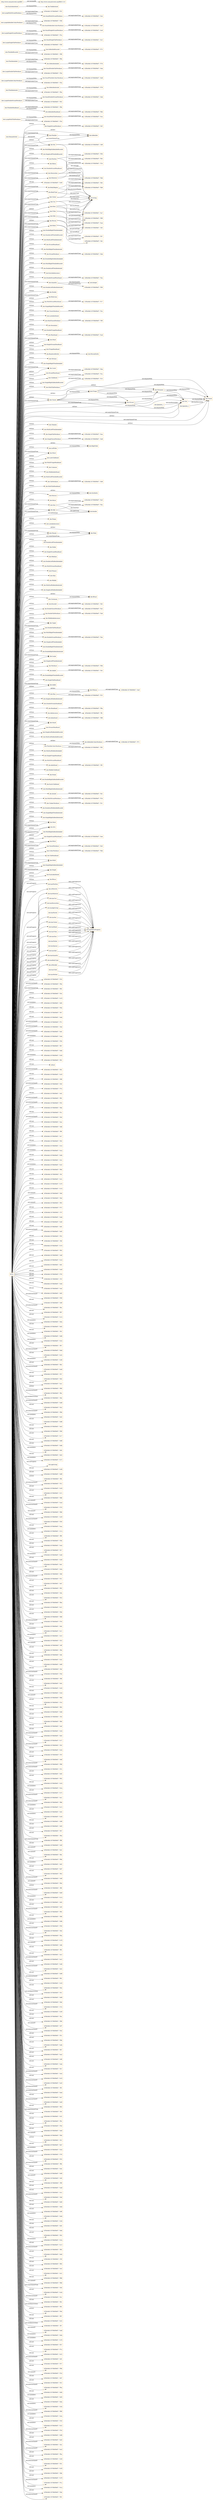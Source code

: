 digraph ar2dtool_diagram { 
rankdir=LR;
size="1501"
node [shape = rectangle, color="orange"]; "xbo:SingleStrandNecklace" "-42fbc6dd:16708409ef7:-7ff3" "xbo:Inflexible" "xbo:MultiRightInflexibleBracelet" "xbo:SingleLeftFlexibleBracelet" "xbo:SmallMultiTabNecklace" "xbo:Xhosa" "xbo:DoubleStrandHeadband" "xbo:BodyType" "-42fbc6dd:16708409ef7:-7ffc" "xbo:Position" "-42fbc6dd:16708409ef7:-7f6d" "xbo:DoubleRightFlexibleAnklet" "xbo:DoubleLeftFlexibleBracelet" "-42fbc6dd:16708409ef7:-7eee" "xbo:MultiLeftFlexibleArmlet" "xbo:StrandHeadband" "xbo:Decoration" "xbo:MultiRightFlexibleArmlet" "xbo:Sex" "-42fbc6dd:16708409ef7:-7f07" "xbo:StrandNecklace" "xbo:SmallDoubleStrandNecklace" "-42fbc6dd:16708409ef7:-7ef2" "xbo:DoubleRightInflexibleAnklet" "-42fbc6dd:16708409ef7:-7f04" "-42fbc6dd:16708409ef7:-7f92" "xbo:Material" "xbo:InflexibleArmlet" "xbo:PersonEntity" "xbo:MultiRightFlexibleBracelet" "xbo:SmallFlexibleCollarNecklace" "xbo:DoubleLeftFlexibleArmlet" "xbo:EarlyAdolescence" "-42fbc6dd:16708409ef7:-7fe1" "xbo:DoubleStrandWaistband" "-42fbc6dd:16708409ef7:-7eea" "xbo:Quantity" "-42fbc6dd:16708409ef7:-7faa" "xbo:DoubleLeftInflexibleArmlet" "xbo:SmallDoubleTabNecklace" "xbo:Double" "xbo:Bomvana" "-42fbc6dd:16708409ef7:-7f9e" "-42fbc6dd:16708409ef7:-7f9a" "xbo:MultiStrandWaistband" "xbo:SingleRightFlexibleBracelet" "xbo:InflexibleBracelet" "xbo:CharmNecklace" "-42fbc6dd:16708409ef7:-7f1e" "xbo:LateAdulthood" "-42fbc6dd:16708409ef7:-7ea4" "xbo:MultiTasselNecklace" "xbo:Secondary" "-42fbc6dd:16708409ef7:-7fd5" "xbo:DoubleFringeHeadband" "xbo:Waistband" "xbo:BodyRegion" "-42fbc6dd:16708409ef7:-7f79" "xbo:LargeDoubleStrandNecklace" "xbo:Colour" "-42fbc6dd:16708409ef7:-7f22" "xbo:Head" "-42fbc6dd:16708409ef7:-7eda" "xbo:SingleStreamHeadband" "-42fbc6dd:16708409ef7:-7fce" "xbo:FringeHeadband" "xbo:BeadworkEntity" "-42fbc6dd:16708409ef7:-7ef8" "-42fbc6dd:16708409ef7:-7f69" "-42fbc6dd:16708409ef7:-7ee2" "-42fbc6dd:16708409ef7:-7ea0" "xbo:LargeSingleTabNecklace" "xbo:Tertiary" "xbo:SingleRightFlexibleAnklet" "xbo:Lower" "xbo:StrandWaistband" "xbo:Childhood" "-42fbc6dd:16708409ef7:-7f8e" "-42fbc6dd:16708409ef7:-7f8a" "-42fbc6dd:16708409ef7:-7fca" "-42fbc6dd:16708409ef7:-7f42" "xbo:Side" "xbo:SingleRightInflexibleBracelet" "xbo:MultiTabNecklace" "xbo:Strand" "xbo:Thembu" "xbo:MultiLeftFlexibleAnklet" "-42fbc6dd:16708409ef7:-7fd2" "xbo:LargeFlexibleCollarNecklace" "xbo:SingleTabNecklace" "-42fbc6dd:16708409ef7:-7f17" "xbo:SmallSingleStrandNecklace" "xbo:Tassel" "xbo:LargeInflexibleCollarNecklace" "xbo:SingleTasselNecklace" "xbo:RightSide" "xbo:Waist" "-42fbc6dd:16708409ef7:-7f36" "xbo:LateChildhood" "xbo:MultiFringeHeadband" "-42fbc6dd:16708409ef7:-7f0f" "xbo:Tab" "xbo:Common" "xbo:MiddleAdulthood" "-42fbc6dd:16708409ef7:-7ece" "xbo:MultiLeftFlexibleBracelet" "xbo:TabNecklace" "-42fbc6dd:16708409ef7:-7f00" "xbo:MultiTabHeadband" "xbo:Natural" "xbo:Royal" "xbo:Size" "xbo:LargeMultiTabNecklace" "xbo:Fengu" "xbo:LateAdolescence" "xbo:Charm" "xbo:Male" "-42fbc6dd:16708409ef7:-7f13" "xbo:SmallSingleTabNecklace" "xbo:DoubleLeftFlexibleAnklet" "-42fbc6dd:16708409ef7:-7f71" "-42fbc6dd:16708409ef7:-7ed6" "-42fbc6dd:16708409ef7:-7eae" "xbo:Female" "xbo:Noble" "xbo:SingleStrandHeadband" "xbo:Medium" "xbo:Rank" "xbo:DoubleLeftInflexibleAnklet" "-42fbc6dd:16708409ef7:-7f32" "xbo:MultiStreamHeadband" "-42fbc6dd:16708409ef7:-7eb6" "-42fbc6dd:16708409ef7:-7efc" "xbo:LargeDoubleTabNecklace" "xbo:Primary" "xbo:Shin" "xbo:Middle" "-42fbc6dd:16708409ef7:-7fbd" "xbo:MultiLeftInflexibleArmlet" "xbo:SingleLeftInflexibleAnklet" "xbo:Ceremony" "-42fbc6dd:16708409ef7:-7fea" "-42fbc6dd:16708409ef7:-7f3e" "xbo:Use" "xbo:SmallInflexibleCollarNecklace" "xbo:Tribe" "xbo:Bracelet" "xbo:DoubleTasselNecklace" "-42fbc6dd:16708409ef7:-7f75" "xbo:DoubleTabNecklace" "xbo:MiddleAdolescence" "xbo:Item" "xbo:Upper" "-42fbc6dd:16708409ef7:-7fdd" "xbo:DoubleTabHeadband" "xbo:Person" "-42fbc6dd:16708409ef7:-7f96" "xbo:MultiRightFlexibleAnklet" "xbo:DoubleStrandNecklace" "xbo:SingleLeftFlexibleAnklet" "xbo:FlexibleAnklet" "xbo:DoubleRightFlexibleArmlet" "xbo:FlexibleBracelet" "xbo:DoubleRightInflexibleArmlet" "-42fbc6dd:16708409ef7:-7eb2" "-42fbc6dd:16708409ef7:-7ea7" "xbo:Large" "xbo:SingleLeftFlexibleArmlet" "-42fbc6dd:16708409ef7:-7fe5" "xbo:SmallMultiStrandNecklace" "xbo:Necklace" "-42fbc6dd:16708409ef7:-7f7d" "xbo:DomainEntity" "xbo:Anklet" "-42fbc6dd:16708409ef7:-7fae" "xbo:DoubleRightFlexibleBracelet" "xbo:FlexibleHeadband" "xbo:LeftSide" "xbo:SingleTabHeadband" "-42fbc6dd:16708409ef7:-7f3a" "xbo:Ankle" "xbo:Man" "-42fbc6dd:16708409ef7:-7f86" "xbo:SingleLeftInflexibleArmlet" "-42fbc6dd:16708409ef7:-7fb9" "xbo:Age" "xbo:EarlyInfanthood" "xbo:DoubleStreamHeadband" "xbo:Woman" "xbo:Headband" "xbo:Adolescence" "xbo:Toddlerhood" "-42fbc6dd:16708409ef7:-7fc1" "xbo:Infanthood" "-42fbc6dd:16708409ef7:-7ef5" "xbo:Small" "xbo:LargeSingleStrandNecklace" "xbo:StreamHeadband" "xbo:SingleLeftInflexibleBracelet" "-42fbc6dd:16708409ef7:-7ebe" "xbo:MultiLeftInflexibleBracelet" "xbo:FlexibleCollarNecklace" "xbo:InflexibleHeadband" "xbo:MultiLeftInflexibleAnklet" "xbo:SingleFringeHeadband" "-42fbc6dd:16708409ef7:-7f26" "-42fbc6dd:16708409ef7:-7f2e" "-42fbc6dd:16708409ef7:-7fa6" "xbo:Streamer" "xbo:MultiStrandHeadband" "xbo:LargeMultiStrandNecklace" "xbo:Adulthood" "xbo:MiddleChildhood" "-42fbc6dd:16708409ef7:-7ec6" "xbo:Pondo" "xbo:DoubleRightInflexibleBracelet" "-42fbc6dd:16708409ef7:-7ede" "xbo:EarlyChildhood" "xbo:MultiRightInflexibleArmlet" "-42fbc6dd:16708409ef7:-7fb5" "xbo:Armlet" "xbo:MultiStrandNecklace" "xbo:ChokerNecklace" "xbo:DoubleLeftInflexibleBracelet" "xbo:SingleRightFlexibleArmlet" "xbo:SingleRightInflexibleArmlet" "xbo:Neck" "xbo:Arm" "xbo:FlexibleArmlet" "xbo:MultiRightInflexibleAnklet" "-42fbc6dd:16708409ef7:-7ee6" "xbo:SingleStrandWaistband" "xbo:Ritual" "-42fbc6dd:16708409ef7:-7f0b" "xbo:Wrist" "xbo:TasselNecklace" "-42fbc6dd:16708409ef7:-7f1b" "-42fbc6dd:16708409ef7:-7eba" "-42fbc6dd:16708409ef7:-7eca" "xbo:CollarNecklace" "xbo:TabHeadband" "xbo:Multi" "xbo:SingleRightInflexibleAnklet" "xbo:Single" "xbo:InflexibleAnklet" "-42fbc6dd:16708409ef7:-7f2a" "-42fbc6dd:16708409ef7:-7fa2" "xbo:InflexibleCollarNecklace" "xbo:Synthetic" "xbo:Fringe" "-42fbc6dd:16708409ef7:-7ec2" "xbo:Flexible" "-42fbc6dd:16708409ef7:-7ed2" "xbo:EarlyAdulthood" "xbo:Bhaca" ; /*classes style*/
	"xbo:Natural" -> "xbo:Synthetic" [ label = "owl:disjointWith" ];
	"xbo:Flexible" -> "xbo:Inflexible" [ label = "owl:disjointWith" ];
	"xbo:DoubleTasselNecklace" -> "-42fbc6dd:16708409ef7:-7fa2" [ label = "owl:equivalentClass" ];
	"xbo:Charm" -> "xbo:Tassel" [ label = "owl:disjointWith" ];
	"xbo:Charm" -> "xbo:Tab" [ label = "owl:disjointWith" ];
	"xbo:Charm" -> "xbo:Streamer" [ label = "owl:disjointWith" ];
	"xbo:Charm" -> "xbo:Strand" [ label = "owl:disjointWith" ];
	"xbo:Charm" -> "xbo:Fringe" [ label = "owl:disjointWith" ];
	"xbo:SmallSingleStrandNecklace" -> "-42fbc6dd:16708409ef7:-7ec6" [ label = "owl:equivalentClass" ];
	"xbo:FlexibleHeadband" -> "xbo:InflexibleHeadband" [ label = "owl:disjointWith" ];
	"xbo:FlexibleHeadband" -> "-42fbc6dd:16708409ef7:-7f8e" [ label = "owl:equivalentClass" ];
	"xbo:Colour" -> "-42fbc6dd:16708409ef7:-7fb9" [ label = "owl:equivalentClass" ];
	"xbo:BodyRegion" -> "-42fbc6dd:16708409ef7:-7fdd" [ label = "owl:equivalentClass" ];
	"xbo:LargeFlexibleCollarNecklace" -> "xbo:SmallFlexibleCollarNecklace" [ label = "owl:disjointWith" ];
	"xbo:LargeFlexibleCollarNecklace" -> "-42fbc6dd:16708409ef7:-7f3a" [ label = "owl:equivalentClass" ];
	"xbo:InflexibleBracelet" -> "-42fbc6dd:16708409ef7:-7f75" [ label = "owl:equivalentClass" ];
	"xbo:SmallFlexibleCollarNecklace" -> "-42fbc6dd:16708409ef7:-7ed6" [ label = "owl:equivalentClass" ];
	"xbo:hasQuantity" -> "owl:topObjectProperty" [ label = "rdfs:subPropertyOf" ];
	"xbo:Item" -> "-42fbc6dd:16708409ef7:-7f69" [ label = "owl:equivalentClass" ];
	"xbo:Female" -> "xbo:Male" [ label = "owl:disjointWith" ];
	"xbo:Childhood" -> "-42fbc6dd:16708409ef7:-7fca" [ label = "owl:equivalentClass" ];
	"xbo:Necklace" -> "-42fbc6dd:16708409ef7:-7f0b" [ label = "owl:equivalentClass" ];
	"xbo:EarlyInfanthood" -> "xbo:Toddlerhood" [ label = "owl:disjointWith" ];
	"xbo:Tab" -> "xbo:Tassel" [ label = "owl:disjointWith" ];
	"xbo:InflexibleHeadband" -> "-42fbc6dd:16708409ef7:-7f6d" [ label = "owl:equivalentClass" ];
	"xbo:Position" -> "-42fbc6dd:16708409ef7:-7f04" [ label = "owl:equivalentClass" ];
	"xbo:FlexibleArmlet" -> "xbo:InflexibleArmlet" [ label = "owl:disjointWith" ];
	"xbo:FlexibleArmlet" -> "-42fbc6dd:16708409ef7:-7f9a" [ label = "owl:equivalentClass" ];
	"xbo:DoubleTabNecklace" -> "-42fbc6dd:16708409ef7:-7fa6" [ label = "owl:equivalentClass" ];
	"xbo:InflexibleCollarNecklace" -> "-42fbc6dd:16708409ef7:-7f71" [ label = "owl:equivalentClass" ];
	"xbo:Waistband" -> "-42fbc6dd:16708409ef7:-7ea4" [ label = "owl:equivalentClass" ];
	"xbo:LargeInflexibleCollarNecklace" -> "xbo:SmallInflexibleCollarNecklace" [ label = "owl:disjointWith" ];
	"xbo:LargeInflexibleCollarNecklace" -> "-42fbc6dd:16708409ef7:-7f36" [ label = "owl:equivalentClass" ];
	"xbo:InflexibleArmlet" -> "-42fbc6dd:16708409ef7:-7f79" [ label = "owl:equivalentClass" ];
	"xbo:Quantity" -> "-42fbc6dd:16708409ef7:-7f00" [ label = "owl:equivalentClass" ];
	"xbo:hasBodyType" -> "owl:topObjectProperty" [ label = "rdfs:subPropertyOf" ];
	"xbo:SingleTabNecklace" -> "-42fbc6dd:16708409ef7:-7eea" [ label = "owl:equivalentClass" ];
	"xbo:Decoration" -> "-42fbc6dd:16708409ef7:-7fb5" [ label = "owl:equivalentClass" ];
	"xbo:Bracelet" -> "-42fbc6dd:16708409ef7:-7fd2" [ label = "owl:equivalentClass" ];
	"xbo:isWornBy" -> "owl:topObjectProperty" [ label = "rdfs:subPropertyOf" ];
	"xbo:MultiStrandWaistband" -> "-42fbc6dd:16708409ef7:-7f17" [ label = "owl:equivalentClass" ];
	"xbo:hasPosition" -> "owl:topObjectProperty" [ label = "rdfs:subPropertyOf" ];
	"xbo:hasChild" -> "owl:topObjectProperty" [ label = "rdfs:subPropertyOf" ];
	"xbo:Man" -> "xbo:Woman" [ label = "owl:disjointWith" ];
	"xbo:Man" -> "-42fbc6dd:16708409ef7:-7f22" [ label = "owl:equivalentClass" ];
	"xbo:LargeMultiTabNecklace" -> "xbo:SmallMultiTabNecklace" [ label = "owl:disjointWith" ];
	"xbo:LargeMultiTabNecklace" -> "-42fbc6dd:16708409ef7:-7f2e" [ label = "owl:equivalentClass" ];
	"xbo:hasMother" -> "owl:topObjectProperty" [ label = "rdfs:subPropertyOf" ];
	"xbo:LargeDoubleStrandNecklace" -> "xbo:SmallDoubleStrandNecklace" [ label = "owl:disjointWith" ];
	"xbo:LargeDoubleStrandNecklace" -> "-42fbc6dd:16708409ef7:-7f42" [ label = "owl:equivalentClass" ];
	"xbo:BeadworkEntity" -> "xbo:PersonEntity" [ label = "owl:disjointWith" ];
	"xbo:isWornOn" -> "owl:topObjectProperty" [ label = "rdfs:subPropertyOf" ];
	"xbo:DoubleStrandNecklace" -> "-42fbc6dd:16708409ef7:-7fae" [ label = "owl:equivalentClass" ];
	"xbo:Rank" -> "-42fbc6dd:16708409ef7:-7efc" [ label = "owl:equivalentClass" ];
	"xbo:Tribe" -> "-42fbc6dd:16708409ef7:-7eae" [ label = "owl:equivalentClass" ];
	"xbo:Adulthood" -> "-42fbc6dd:16708409ef7:-7ff3" [ label = "owl:equivalentClass" ];
	"xbo:Streamer" -> "xbo:Tassel" [ label = "owl:disjointWith" ];
	"xbo:Streamer" -> "xbo:Tab" [ label = "owl:disjointWith" ];
	"xbo:hasMaterial" -> "owl:topObjectProperty" [ label = "rdfs:subPropertyOf" ];
	"xbo:FlexibleAnklet" -> "xbo:InflexibleAnklet" [ label = "owl:disjointWith" ];
	"xbo:FlexibleAnklet" -> "-42fbc6dd:16708409ef7:-7f9e" [ label = "owl:equivalentClass" ];
	"xbo:hasUse" -> "owl:topObjectProperty" [ label = "rdfs:subPropertyOf" ];
	"xbo:Ipenlote_2" -> "xbo:Tassel" [ label = "xbo:hasDecoration" ];
	"xbo:hasDecoration" -> "owl:topObjectProperty" [ label = "rdfs:subPropertyOf" ];
	"xbo:InflexibleAnklet" -> "-42fbc6dd:16708409ef7:-7f7d" [ label = "owl:equivalentClass" ];
	"xbo:hasAgeGroup" -> "owl:topObjectProperty" [ label = "rdfs:subPropertyOf" ];
	"xbo:Woman" -> "-42fbc6dd:16708409ef7:-7ea0" [ label = "owl:equivalentClass" ];
	"xbo:SingleTasselNecklace" -> "-42fbc6dd:16708409ef7:-7ee6" [ label = "owl:equivalentClass" ];
	"xbo:LargeDoubleTabNecklace" -> "xbo:SmallDoubleTabNecklace" [ label = "owl:disjointWith" ];
	"xbo:LargeDoubleTabNecklace" -> "-42fbc6dd:16708409ef7:-7f3e" [ label = "owl:equivalentClass" ];
	"xbo:Fringe" -> "xbo:Strand" [ label = "owl:disjointWith" ];
	"xbo:Fringe" -> "xbo:Tassel" [ label = "owl:disjointWith" ];
	"xbo:Fringe" -> "xbo:Tab" [ label = "owl:disjointWith" ];
	"xbo:Fringe" -> "xbo:Streamer" [ label = "owl:disjointWith" ];
	"xbo:ChokerNecklace" -> "-42fbc6dd:16708409ef7:-7fc1" [ label = "owl:equivalentClass" ];
	"xbo:SmallInflexibleCollarNecklace" -> "-42fbc6dd:16708409ef7:-7ed2" [ label = "owl:equivalentClass" ];
	"xbo:BodyType" -> "-42fbc6dd:16708409ef7:-7fd5" [ label = "owl:equivalentClass" ];
	"xbo:hasSex" -> "owl:topObjectProperty" [ label = "rdfs:subPropertyOf" ];
	"xbo:LargeSingleTabNecklace" -> "xbo:SmallSingleTabNecklace" [ label = "owl:disjointWith" ];
	"xbo:LargeSingleTabNecklace" -> "-42fbc6dd:16708409ef7:-7f26" [ label = "owl:equivalentClass" ];
	"xbo:Adolescence" -> "-42fbc6dd:16708409ef7:-7ffc" [ label = "owl:equivalentClass" ];
	"xbo:Use" -> "-42fbc6dd:16708409ef7:-7ea7" [ label = "owl:equivalentClass" ];
	"xbo:Ceremony" -> "xbo:Ritual" [ label = "owl:disjointWith" ];
	"xbo:FlexibleCollarNecklace" -> "xbo:InflexibleCollarNecklace" [ label = "owl:disjointWith" ];
	"xbo:FlexibleCollarNecklace" -> "-42fbc6dd:16708409ef7:-7f92" [ label = "owl:equivalentClass" ];
	"xbo:hasParent" -> "owl:topObjectProperty" [ label = "rdfs:subPropertyOf" ];
	"xbo:Infanthood" -> "-42fbc6dd:16708409ef7:-7f86" [ label = "owl:equivalentClass" ];
	"xbo:TasselNecklace" -> "-42fbc6dd:16708409ef7:-7eb2" [ label = "owl:equivalentClass" ];
	"xbo:SingleStrandWaistband" -> "-42fbc6dd:16708409ef7:-7eee" [ label = "owl:equivalentClass" ];
	"xbo:Material" -> "-42fbc6dd:16708409ef7:-7f1e" [ label = "owl:equivalentClass" ];
	"NULL" -> "xbo:StrandWaistband" [ label = "rdf:first" ];
	"NULL" -> "-42fbc6dd:16708409ef7:-7f10" [ label = "rdf:rest" ];
	"NULL" -> "-42fbc6dd:16708409ef7:-7f0e" [ label = "owl:intersectionOf" ];
	"NULL" -> "-42fbc6dd:16708409ef7:-7f82" [ label = "owl:someValuesFrom" ];
	"NULL" -> "-42fbc6dd:16708409ef7:-7fc4" [ label = "rdf:first" ];
	"NULL" -> "xbo:Female" [ label = "rdf:first" ];
	"NULL" -> "xbo:DoubleLeftInflexibleAnklet" [ label = "rdf:first" ];
	"NULL" -> "-42fbc6dd:16708409ef7:-7e19" [ label = "rdf:rest" ];
	"NULL" -> "xbo:Necklace" [ label = "rdf:first" ];
	"NULL" -> "-42fbc6dd:16708409ef7:-7e85" [ label = "owl:members" ];
	"NULL" -> "xbo:SingleLeftInflexibleAnklet" [ label = "rdf:first" ];
	"NULL" -> "-42fbc6dd:16708409ef7:-7f5b" [ label = "rdf:rest" ];
	"NULL" -> "-42fbc6dd:16708409ef7:-7fe7" [ label = "rdf:rest" ];
	"NULL" -> "-42fbc6dd:16708409ef7:-7eeb" [ label = "rdf:rest" ];
	"NULL" -> "xbo:SingleLeftFlexibleBracelet" [ label = "rdf:first" ];
	"NULL" -> "xbo:Woman" [ label = "rdf:first" ];
	"NULL" -> "-42fbc6dd:16708409ef7:-7f7c" [ label = "owl:intersectionOf" ];
	"NULL" -> "xbo:Use" [ label = "owl:someValuesFrom" ];
	"NULL" -> "-42fbc6dd:16708409ef7:-7fad" [ label = "owl:intersectionOf" ];
	"NULL" -> "-42fbc6dd:16708409ef7:-7ed1" [ label = "owl:intersectionOf" ];
	"NULL" -> "-42fbc6dd:16708409ef7:-7e4e" [ label = "owl:members" ];
	"NULL" -> "-42fbc6dd:16708409ef7:-7f2b" [ label = "rdf:rest" ];
	"NULL" -> "-42fbc6dd:16708409ef7:-7fb7" [ label = "rdf:rest" ];
	"NULL" -> "-42fbc6dd:16708409ef7:-7ebb" [ label = "rdf:rest" ];
	"NULL" -> "-42fbc6dd:16708409ef7:-7e56" [ label = "owl:members" ];
	"NULL" -> "xbo:Neck" [ label = "rdf:first" ];
	"NULL" -> "-42fbc6dd:16708409ef7:-7f01" [ label = "rdf:rest" ];
	"NULL" -> "xbo:DoubleLeftInflexibleArmlet" [ label = "rdf:first" ];
	"NULL" -> "xbo:Double" [ label = "rdf:first" ];
	"NULL" -> "rdf:nil" [ label = "rdf:rest" ];
	"NULL" -> "xbo:TabNecklace" [ label = "rdf:first" ];
	"NULL" -> "-42fbc6dd:16708409ef7:-7f41" [ label = "owl:intersectionOf" ];
	"NULL" -> "-42fbc6dd:16708409ef7:-7e20" [ label = "rdf:rest" ];
	"NULL" -> "-42fbc6dd:16708409ef7:-7fd8" [ label = "rdf:rest" ];
	"NULL" -> "xbo:Common" [ label = "rdf:first" ];
	"NULL" -> "xbo:Sex" [ label = "owl:someValuesFrom" ];
	"NULL" -> "-42fbc6dd:16708409ef7:-7fc9" [ label = "owl:intersectionOf" ];
	"NULL" -> "xbo:hasMaterial" [ label = "owl:onProperty" ];
	"NULL" -> "xbo:hasColour" [ label = "owl:onProperty" ];
	"NULL" -> "-42fbc6dd:16708409ef7:-7f7e" [ label = "rdf:first" ];
	"NULL" -> "-42fbc6dd:16708409ef7:-7e41" [ label = "rdf:rest" ];
	"NULL" -> "xbo:DoubleLeftInflexibleBracelet" [ label = "rdf:first" ];
	"NULL" -> "-42fbc6dd:16708409ef7:-7f91" [ label = "owl:intersectionOf" ];
	"NULL" -> "-42fbc6dd:16708409ef7:-7f35" [ label = "owl:intersectionOf" ];
	"NULL" -> "-42fbc6dd:16708409ef7:-7fde" [ label = "rdf:rest" ];
	"NULL" -> "-42fbc6dd:16708409ef7:-7f1c" [ label = "rdf:rest" ];
	"NULL" -> "-42fbc6dd:16708409ef7:-7fe0" [ label = "owl:intersectionOf" ];
	"NULL" -> "-42fbc6dd:16708409ef7:-7eac" [ label = "rdf:rest" ];
	"NULL" -> "xbo:Tertiary" [ label = "rdf:first" ];
	"NULL" -> "-42fbc6dd:16708409ef7:-7efd" [ label = "rdf:rest" ];
	"NULL" -> "-42fbc6dd:16708409ef7:-7ff9" [ label = "rdf:rest" ];
	"NULL" -> "xbo:StreamHeadband" [ label = "rdf:first" ];
	"NULL" -> "-42fbc6dd:16708409ef7:-7ec7" [ label = "rdf:rest" ];
	"NULL" -> "xbo:CharmNecklace" [ label = "rdf:first" ];
	"NULL" -> "-42fbc6dd:16708409ef7:-7f43" [ label = "rdf:rest" ];
	"NULL" -> "xbo:MultiLeftInflexibleArmlet" [ label = "rdf:first" ];
	"NULL" -> "xbo:Female" [ label = "owl:someValuesFrom" ];
	"NULL" -> "-42fbc6dd:16708409ef7:-7e1e" [ label = "owl:members" ];
	"NULL" -> "xbo:SingleTabHeadband" [ label = "rdf:first" ];
	"NULL" -> "xbo:LateAdolescence" [ label = "rdf:first" ];
	"NULL" -> "-42fbc6dd:16708409ef7:-7e2a" [ label = "owl:members" ];
	"NULL" -> "-42fbc6dd:16708409ef7:-7e0b" [ label = "rdf:rest" ];
	"NULL" -> "xbo:Inflexible" [ label = "owl:someValuesFrom" ];
	"NULL" -> "-42fbc6dd:16708409ef7:-7e5c" [ label = "rdf:rest" ];
	"NULL" -> "xbo:Lower" [ label = "owl:someValuesFrom" ];
	"NULL" -> "xbo:Colour" [ label = "owl:someValuesFrom" ];
	"NULL" -> "-42fbc6dd:16708409ef7:-7e32" [ label = "owl:members" ];
	"NULL" -> "-42fbc6dd:16708409ef7:-7f64" [ label = "rdf:rest" ];
	"NULL" -> "xbo:Tassel" [ label = "owl:someValuesFrom" ];
	"NULL" -> "-42fbc6dd:16708409ef7:-7fcf" [ label = "rdf:rest" ];
	"NULL" -> "xbo:hasDecoration" [ label = "owl:onProperty" ];
	"NULL" -> "xbo:Secondary" [ label = "rdf:first" ];
	"NULL" -> "-42fbc6dd:16708409ef7:-7e2c" [ label = "rdf:rest" ];
	"NULL" -> "-42fbc6dd:16708409ef7:-7e70" [ label = "rdf:rest" ];
	"NULL" -> "-42fbc6dd:16708409ef7:-7e7d" [ label = "rdf:rest" ];
	"NULL" -> "-42fbc6dd:16708409ef7:-7fe9" [ label = "owl:unionOf" ];
	"NULL" -> "-42fbc6dd:16708409ef7:-7fed" [ label = "rdf:first" ];
	"NULL" -> "-42fbc6dd:16708409ef7:-7f03" [ label = "owl:unionOf" ];
	"NULL" -> "-42fbc6dd:16708409ef7:-7f72" [ label = "rdf:rest" ];
	"NULL" -> "xbo:hasPosition" [ label = "owl:onProperty" ];
	"NULL" -> "-42fbc6dd:16708409ef7:-7f7f" [ label = "rdf:rest" ];
	"NULL" -> "-42fbc6dd:16708409ef7:-7e4d" [ label = "rdf:rest" ];
	"NULL" -> "xbo:DoubleRightFlexibleAnklet" [ label = "rdf:first" ];
	"NULL" -> "-42fbc6dd:16708409ef7:-7e40" [ label = "rdf:rest" ];
	"NULL" -> "xbo:Age" [ label = "rdf:first" ];
	"NULL" -> "-42fbc6dd:16708409ef7:-7e91" [ label = "rdf:rest" ];
	"NULL" -> "-42fbc6dd:16708409ef7:-7ed5" [ label = "owl:intersectionOf" ];
	"NULL" -> "-42fbc6dd:16708409ef7:-7f55" [ label = "rdf:rest" ];
	"NULL" -> "-42fbc6dd:16708409ef7:-7f4f" [ label = "rdf:rest" ];
	"NULL" -> "-42fbc6dd:16708409ef7:-7e74" [ label = "rdf:rest" ];
	"NULL" -> "-42fbc6dd:16708409ef7:-7f93" [ label = "rdf:rest" ];
	"NULL" -> "-42fbc6dd:16708409ef7:-7edf" [ label = "rdf:rest" ];
	"NULL" -> "-42fbc6dd:16708409ef7:-7e1d" [ label = "rdf:rest" ];
	"NULL" -> "-42fbc6dd:16708409ef7:-7e61" [ label = "rdf:rest" ];
	"NULL" -> "-42fbc6dd:16708409ef7:-7ea9" [ label = "rdf:rest" ];
	"NULL" -> "xbo:Waist" [ label = "owl:someValuesFrom" ];
	"NULL" -> "-42fbc6dd:16708409ef7:-7f76" [ label = "rdf:rest" ];
	"NULL" -> "xbo:Noble" [ label = "rdf:first" ];
	"NULL" -> "-42fbc6dd:16708409ef7:-7f1f" [ label = "rdf:rest" ];
	"NULL" -> "-42fbc6dd:16708409ef7:-7e44" [ label = "rdf:rest" ];
	"NULL" -> "xbo:MultiLeftFlexibleBracelet" [ label = "rdf:first" ];
	"NULL" -> "-42fbc6dd:16708409ef7:-7eaf" [ label = "rdf:rest" ];
	"NULL" -> "xbo:ChokerNecklace" [ label = "rdf:first" ];
	"NULL" -> "-42fbc6dd:16708409ef7:-7e82" [ label = "rdf:rest" ];
	"NULL" -> "-42fbc6dd:16708409ef7:-7f39" [ label = "owl:intersectionOf" ];
	"NULL" -> "-42fbc6dd:16708409ef7:-7e8f" [ label = "rdf:rest" ];
	"NULL" -> "-42fbc6dd:16708409ef7:-7fbc" [ label = "owl:intersectionOf" ];
	"NULL" -> "-42fbc6dd:16708409ef7:-7f97" [ label = "rdf:rest" ];
	"NULL" -> "-42fbc6dd:16708409ef7:-7e14" [ label = "rdf:rest" ];
	"NULL" -> "-42fbc6dd:16708409ef7:-7e6a" [ label = "owl:members" ];
	"NULL" -> "-42fbc6dd:16708409ef7:-7e65" [ label = "rdf:rest" ];
	"NULL" -> "xbo:Streamer" [ label = "rdf:first" ];
	"NULL" -> "-42fbc6dd:16708409ef7:-7fe2" [ label = "rdf:rest" ];
	"NULL" -> "-42fbc6dd:16708409ef7:-7e66" [ label = "owl:members" ];
	"NULL" -> "-42fbc6dd:16708409ef7:-7e2e" [ label = "owl:members" ];
	"NULL" -> "xbo:hasRank" [ label = "owl:onProperty" ];
	"NULL" -> "xbo:Arm" [ label = "rdf:first" ];
	"NULL" -> "-42fbc6dd:16708409ef7:-7f67" [ label = "rdf:rest" ];
	"NULL" -> "-42fbc6dd:16708409ef7:-7ebd" [ label = "owl:intersectionOf" ];
	"NULL" -> "xbo:DoubleRightFlexibleBracelet" [ label = "rdf:first" ];
	"NULL" -> "-42fbc6dd:16708409ef7:-7e35" [ label = "rdf:rest" ];
	"NULL" -> "-42fbc6dd:16708409ef7:-7e36" [ label = "owl:members" ];
	"NULL" -> "-42fbc6dd:16708409ef7:-7fb2" [ label = "rdf:rest" ];
	"NULL" -> "-42fbc6dd:16708409ef7:-7edd" [ label = "owl:intersectionOf" ];
	"NULL" -> "-42fbc6dd:16708409ef7:-7f37" [ label = "rdf:rest" ];
	"NULL" -> "-42fbc6dd:16708409ef7:-7fd3" [ label = "rdf:rest" ];
	"NULL" -> "-42fbc6dd:16708409ef7:-7ea1" [ label = "rdf:rest" ];
	"NULL" -> "-42fbc6dd:16708409ef7:-7f80" [ label = "rdf:first" ];
	"NULL" -> "-42fbc6dd:16708409ef7:-7f6c" [ label = "owl:intersectionOf" ];
	"NULL" -> "xbo:InflexibleCollarNecklace" [ label = "rdf:first" ];
	"NULL" -> "-42fbc6dd:16708409ef7:-7fee" [ label = "owl:withRestrictions" ];
	"NULL" -> "-42fbc6dd:16708409ef7:-7ed9" [ label = "owl:intersectionOf" ];
	"NULL" -> "xbo:EarlyAdolescence" [ label = "rdf:first" ];
	"NULL" -> "-42fbc6dd:16708409ef7:-7fa3" [ label = "rdf:rest" ];
	"NULL" -> "xbo:Pondo" [ label = "rdf:first" ];
	"NULL" -> "xbo:hasUse" [ label = "owl:onProperty" ];
	"NULL" -> "xbo:Person" [ label = "rdf:first" ];
	"NULL" -> "-42fbc6dd:16708409ef7:-7f9d" [ label = "owl:intersectionOf" ];
	"NULL" -> "xbo:MultiRightFlexibleAnklet" [ label = "rdf:first" ];
	"NULL" -> "xbo:DoubleTasselNecklace" [ label = "rdf:first" ];
	"NULL" -> "-42fbc6dd:16708409ef7:-7e42" [ label = "owl:members" ];
	"NULL" -> "xbo:Waistband" [ label = "rdf:first" ];
	"NULL" -> "-42fbc6dd:16708409ef7:-7e98" [ label = "rdf:rest" ];
	"NULL" -> "-42fbc6dd:16708409ef7:-7ee3" [ label = "rdf:rest" ];
	"NULL" -> "-42fbc6dd:16708409ef7:-7f49" [ label = "rdf:rest" ];
	"NULL" -> "xbo:Charm" [ label = "rdf:first" ];
	"NULL" -> "xbo:Charm" [ label = "owl:someValuesFrom" ];
	"NULL" -> "-42fbc6dd:16708409ef7:-7e17" [ label = "rdf:rest" ];
	"NULL" -> "xbo:MultiStreamHeadband" [ label = "rdf:first" ];
	"NULL" -> "-42fbc6dd:16708409ef7:-7e68" [ label = "rdf:rest" ];
	"NULL" -> "-42fbc6dd:16708409ef7:-7e8b" [ label = "rdf:rest" ];
	"NULL" -> "xbo:hasTribe" [ label = "owl:onProperty" ];
	"NULL" -> "-42fbc6dd:16708409ef7:-7e8c" [ label = "owl:members" ];
	"NULL" -> "xbo:Quantity" [ label = "owl:someValuesFrom" ];
	"NULL" -> "-42fbc6dd:16708409ef7:-7eb3" [ label = "rdf:rest" ];
	"NULL" -> "-42fbc6dd:16708409ef7:-7e72" [ label = "owl:members" ];
	"NULL" -> "xbo:DoubleLeftFlexibleBracelet" [ label = "rdf:first" ];
	"NULL" -> "xbo:ageGroup" [ label = "owl:onProperty" ];
	"NULL" -> "-42fbc6dd:16708409ef7:-7e38" [ label = "rdf:rest" ];
	"NULL" -> "xbo:Anklet" [ label = "rdf:first" ];
	"NULL" -> "-42fbc6dd:16708409ef7:-7e89" [ label = "rdf:rest" ];
	"NULL" -> "xbo:Material" [ label = "owl:someValuesFrom" ];
	"NULL" -> "xbo:Wrist" [ label = "rdf:first" ];
	"NULL" -> "xbo:hasSize" [ label = "owl:onProperty" ];
	"NULL" -> "xbo:Childhood" [ label = "rdf:first" ];
	"NULL" -> "-42fbc6dd:16708409ef7:-7ff4" [ label = "rdf:first" ];
	"NULL" -> "-42fbc6dd:16708409ef7:-7f12" [ label = "owl:intersectionOf" ];
	"NULL" -> "-42fbc6dd:16708409ef7:-7e59" [ label = "rdf:rest" ];
	"NULL" -> "-42fbc6dd:16708409ef7:-7e7c" [ label = "rdf:rest" ];
	"NULL" -> "xbo:LateAdulthood" [ label = "rdf:first" ];
	"NULL" -> "-42fbc6dd:16708409ef7:-7fd6" [ label = "rdf:rest" ];
	"NULL" -> "xbo:Large" [ label = "owl:someValuesFrom" ];
	"NULL" -> "-42fbc6dd:16708409ef7:-7ead" [ label = "owl:unionOf" ];
	"NULL" -> "xbo:DoubleStrandWaistband" [ label = "rdf:first" ];
	"NULL" -> "-42fbc6dd:16708409ef7:-7f70" [ label = "owl:intersectionOf" ];
	"NULL" -> "-42fbc6dd:16708409ef7:-7f68" [ label = "owl:unionOf" ];
	"NULL" -> "-42fbc6dd:16708409ef7:-7e29" [ label = "rdf:rest" ];
	"NULL" -> "-42fbc6dd:16708409ef7:-7f29" [ label = "owl:intersectionOf" ];
	"NULL" -> "xbo:SingleTasselNecklace" [ label = "rdf:first" ];
	"NULL" -> "-42fbc6dd:16708409ef7:-7eaa" [ label = "rdf:rest" ];
	"NULL" -> "xbo:SingleRightInflexibleBracelet" [ label = "rdf:first" ];
	"NULL" -> "-42fbc6dd:16708409ef7:-7e7a" [ label = "owl:members" ];
	"NULL" -> "xbo:MultiLeftInflexibleBracelet" [ label = "rdf:first" ];
	"NULL" -> "xbo:MultiRightInflexibleBracelet" [ label = "rdf:first" ];
	"NULL" -> "xbo:Tab" [ label = "rdf:first" ];
	"NULL" -> "xbo:Adolescence" [ label = "rdf:first" ];
	"NULL" -> "-42fbc6dd:16708409ef7:-7ff0" [ label = "rdf:rest" ];
	"NULL" -> "-42fbc6dd:16708409ef7:-7f3b" [ label = "rdf:rest" ];
	"NULL" -> "-42fbc6dd:16708409ef7:-7ecb" [ label = "rdf:rest" ];
	"NULL" -> "xbo:Ankle" [ label = "owl:someValuesFrom" ];
	"NULL" -> "-42fbc6dd:16708409ef7:-7fc7" [ label = "rdf:rest" ];
	"NULL" -> "xbo:FringeHeadband" [ label = "rdf:first" ];
	"NULL" -> "-42fbc6dd:16708409ef7:-7e46" [ label = "owl:members" ];
	"NULL" -> "-42fbc6dd:16708409ef7:-7e30" [ label = "rdf:rest" ];
	"NULL" -> "-42fbc6dd:16708409ef7:-7eb1" [ label = "owl:intersectionOf" ];
	"NULL" -> "-42fbc6dd:16708409ef7:-7e9a" [ label = "rdf:rest" ];
	"NULL" -> "-42fbc6dd:16708409ef7:-7fe8" [ label = "rdf:rest" ];
	"NULL" -> "xbo:DoubleTabNecklace" [ label = "rdf:first" ];
	"NULL" -> "xbo:hasQuantity" [ label = "owl:onProperty" ];
	"NULL" -> "xbo:Rank" [ label = "owl:someValuesFrom" ];
	"NULL" -> "xbo:SingleRightInflexibleArmlet" [ label = "rdf:first" ];
	"NULL" -> "-42fbc6dd:16708409ef7:-7f21" [ label = "owl:intersectionOf" ];
	"NULL" -> "xbo:Man" [ label = "rdf:first" ];
	"NULL" -> "xbo:DoubleFringeHeadband" [ label = "rdf:first" ];
	"NULL" -> "xbo:Head" [ label = "owl:someValuesFrom" ];
	"NULL" -> "-42fbc6dd:16708409ef7:-7ed7" [ label = "rdf:rest" ];
	"NULL" -> "-42fbc6dd:16708409ef7:-7f02" [ label = "rdf:rest" ];
	"NULL" -> "-42fbc6dd:16708409ef7:-7efa" [ label = "rdf:rest" ];
	"NULL" -> "-42fbc6dd:16708409ef7:-7f53" [ label = "rdf:rest" ];
	"NULL" -> "xbo:Wrist" [ label = "owl:someValuesFrom" ];
	"NULL" -> "-42fbc6dd:16708409ef7:-7fbe" [ label = "rdf:rest" ];
	"NULL" -> "-42fbc6dd:16708409ef7:-7e21" [ label = "rdf:rest" ];
	"NULL" -> "-42fbc6dd:16708409ef7:-7f4d" [ label = "rdf:rest" ];
	"NULL" -> "xbo:Single" [ label = "owl:someValuesFrom" ];
	"NULL" -> "-42fbc6dd:16708409ef7:-7fd9" [ label = "rdf:rest" ];
	"NULL" -> "xbo:EarlyAdulthood" [ label = "rdf:first" ];
	"NULL" -> "-42fbc6dd:16708409ef7:-7f16" [ label = "owl:intersectionOf" ];
	"NULL" -> "-42fbc6dd:16708409ef7:-7e6c" [ label = "rdf:rest" ];
	"NULL" -> "-42fbc6dd:16708409ef7:-7e11" [ label = "owl:members" ];
	"NULL" -> "-42fbc6dd:16708409ef7:-7e22" [ label = "owl:members" ];
	"NULL" -> "xbo:MultiStrandNecklace" [ label = "rdf:first" ];
	"NULL" -> "-42fbc6dd:16708409ef7:-7f23" [ label = "rdf:rest" ];
	"NULL" -> "xbo:MultiTasselNecklace" [ label = "rdf:first" ];
	"NULL" -> "xbo:Neck" [ label = "owl:someValuesFrom" ];
	"NULL" -> "xbo:LateChildhood" [ label = "rdf:first" ];
	"NULL" -> "-42fbc6dd:16708409ef7:-7eff" [ label = "owl:unionOf" ];
	"NULL" -> "xbo:Head" [ label = "rdf:first" ];
	"NULL" -> "xbo:MultiStrandHeadband" [ label = "rdf:first" ];
	"NULL" -> "-42fbc6dd:16708409ef7:-7f6e" [ label = "rdf:rest" ];
	"NULL" -> "-42fbc6dd:16708409ef7:-7efe" [ label = "rdf:rest" ];
	"NULL" -> "-42fbc6dd:16708409ef7:-7e3c" [ label = "rdf:rest" ];
	"NULL" -> "xbo:Bomvana" [ label = "rdf:first" ];
	"NULL" -> "-42fbc6dd:16708409ef7:-7e80" [ label = "rdf:rest" ];
	"NULL" -> "xbo:Small" [ label = "owl:someValuesFrom" ];
	"NULL" -> "-42fbc6dd:16708409ef7:-7faf" [ label = "rdf:rest" ];
	"NULL" -> "-42fbc6dd:16708409ef7:-7f3d" [ label = "owl:intersectionOf" ];
	"NULL" -> "-42fbc6dd:16708409ef7:-7f8f" [ label = "rdf:rest" ];
	"NULL" -> "-42fbc6dd:16708409ef7:-7e0c" [ label = "rdf:rest" ];
	"NULL" -> "-42fbc6dd:16708409ef7:-7e50" [ label = "rdf:rest" ];
	"NULL" -> "-42fbc6dd:16708409ef7:-7e5d" [ label = "rdf:rest" ];
	"NULL" -> "-42fbc6dd:16708409ef7:-7f06" [ label = "owl:unionOf" ];
	"NULL" -> "-42fbc6dd:16708409ef7:-7f14" [ label = "rdf:rest" ];
	"NULL" -> "xbo:DoubleStrandHeadband" [ label = "rdf:first" ];
	"NULL" -> "xbo:Bracelet" [ label = "rdf:first" ];
	"NULL" -> "xbo:Item" [ label = "rdf:first" ];
	"NULL" -> "-42fbc6dd:16708409ef7:-7f65" [ label = "rdf:rest" ];
	"NULL" -> "xbo:Infanthood" [ label = "rdf:first" ];
	"NULL" -> "xbo:BeadworkEntity" [ label = "rdf:first" ];
	"NULL" -> "xbo:Arm" [ label = "owl:someValuesFrom" ];
	"NULL" -> "-42fbc6dd:16708409ef7:-7e9d" [ label = "rdf:rest" ];
	"NULL" -> "-42fbc6dd:16708409ef7:-7f5f" [ label = "rdf:rest" ];
	"NULL" -> "-42fbc6dd:16708409ef7:-7fb0" [ label = "rdf:rest" ];
	"NULL" -> "-42fbc6dd:16708409ef7:-7eef" [ label = "rdf:rest" ];
	"NULL" -> "xbo:Fengu" [ label = "rdf:first" ];
	"NULL" -> "-42fbc6dd:16708409ef7:-7e2d" [ label = "rdf:rest" ];
	"NULL" -> "-42fbc6dd:16708409ef7:-7eb5" [ label = "owl:intersectionOf" ];
	"NULL" -> "-42fbc6dd:16708409ef7:-7e71" [ label = "rdf:rest" ];
	"NULL" -> "xbo:Strand" [ label = "rdf:first" ];
	"NULL" -> "-42fbc6dd:16708409ef7:-7fc0" [ label = "owl:intersectionOf" ];
	"NULL" -> "-42fbc6dd:16708409ef7:-7e54" [ label = "rdf:rest" ];
	"NULL" -> "-42fbc6dd:16708409ef7:-7f2f" [ label = "rdf:rest" ];
	"NULL" -> "-42fbc6dd:16708409ef7:-7ebf" [ label = "rdf:rest" ];
	"NULL" -> "-42fbc6dd:16708409ef7:-7f99" [ label = "owl:intersectionOf" ];
	"NULL" -> "-42fbc6dd:16708409ef7:-7f25" [ label = "owl:intersectionOf" ];
	"NULL" -> "-42fbc6dd:16708409ef7:-7e92" [ label = "rdf:rest" ];
	"NULL" -> "xbo:Tribe" [ label = "owl:someValuesFrom" ];
	"NULL" -> "-42fbc6dd:16708409ef7:-7f05" [ label = "rdf:rest" ];
	"NULL" -> "xbo:MultiRightFlexibleArmlet" [ label = "rdf:first" ];
	"NULL" -> "xbo:Flexible" [ label = "rdf:first" ];
	"NULL" -> "-42fbc6dd:16708409ef7:-7e24" [ label = "rdf:rest" ];
	"NULL" -> "-42fbc6dd:16708409ef7:-7e5a" [ label = "owl:members" ];
	"NULL" -> "-42fbc6dd:16708409ef7:-7e75" [ label = "rdf:rest" ];
	"NULL" -> "-42fbc6dd:16708409ef7:-7ec1" [ label = "owl:intersectionOf" ];
	"NULL" -> "xbo:Multi" [ label = "rdf:first" ];
	"NULL" -> "xbo:Bhaca" [ label = "rdf:first" ];
	"NULL" -> "-42fbc6dd:16708409ef7:-7f8d" [ label = "owl:intersectionOf" ];
	"NULL" -> "xbo:SingleStreamHeadband" [ label = "rdf:first" ];
	"NULL" -> "xbo:TasselNecklace" [ label = "rdf:first" ];
	"NULL" -> "xbo:Natural" [ label = "rdf:first" ];
	"NULL" -> "-42fbc6dd:16708409ef7:-7e15" [ label = "owl:members" ];
	"NULL" -> "-42fbc6dd:16708409ef7:-7e45" [ label = "rdf:rest" ];
	"NULL" -> "-42fbc6dd:16708409ef7:-7e26" [ label = "owl:members" ];
	"NULL" -> "-42fbc6dd:16708409ef7:-7e96" [ label = "rdf:rest" ];
	"NULL" -> "xbo:MultiTabHeadband" [ label = "rdf:first" ];
	"NULL" -> "xbo:Tassel" [ label = "rdf:first" ];
	"NULL" -> "xbo:Ceremony" [ label = "rdf:first" ];
	"NULL" -> "-42fbc6dd:16708409ef7:-7e83" [ label = "rdf:rest" ];
	"NULL" -> "-42fbc6dd:16708409ef7:-7f47" [ label = "rdf:rest" ];
	"NULL" -> "-42fbc6dd:16708409ef7:-7f6a" [ label = "rdf:rest" ];
	"NULL" -> "-42fbc6dd:16708409ef7:-7ff8" [ label = "owl:someValuesFrom" ];
	"NULL" -> "xbo:DoubleTabHeadband" [ label = "rdf:first" ];
	"NULL" -> "xbo:Adulthood" [ label = "rdf:first" ];
	"NULL" -> "-42fbc6dd:16708409ef7:-7e0f" [ label = "rdf:rest" ];
	"NULL" -> "xbo:hasSex" [ label = "owl:onProperty" ];
	"NULL" -> "xbo:SingleStrandWaistband" [ label = "rdf:first" ];
	"NULL" -> "-42fbc6dd:16708409ef7:-7ee1" [ label = "owl:unionOf" ];
	"NULL" -> "-42fbc6dd:16708409ef7:-7fdc" [ label = "owl:unionOf" ];
	"NULL" -> "-42fbc6dd:16708409ef7:-7f8b" [ label = "rdf:rest" ];
	"NULL" -> "-42fbc6dd:16708409ef7:-7e62" [ label = "owl:members" ];
	"NULL" -> "xbo:Shin" [ label = "rdf:first" ];
	"NULL" -> "-42fbc6dd:16708409ef7:-7e87" [ label = "rdf:rest" ];
	"NULL" -> "-42fbc6dd:16708409ef7:-7fb3" [ label = "rdf:rest" ];
	"NULL" -> "-42fbc6dd:16708409ef7:-7e9f" [ label = "owl:intersectionOf" ];
	"NULL" -> "-42fbc6dd:16708409ef7:-7fb4" [ label = "owl:unionOf" ];
	"NULL" -> "-42fbc6dd:16708409ef7:-7ff6" [ label = "rdf:first" ];
	"NULL" -> "-42fbc6dd:16708409ef7:-7eb9" [ label = "owl:intersectionOf" ];
	"NULL" -> "xbo:Thembu" [ label = "rdf:first" ];
	"NULL" -> "xbo:DoubleStreamHeadband" [ label = "rdf:first" ];
	"NULL" -> "-42fbc6dd:16708409ef7:-7e7e" [ label = "owl:members" ];
	"NULL" -> "xbo:CollarNecklace" [ label = "rdf:first" ];
	"NULL" -> "xbo:SingleLeftInflexibleBracelet" [ label = "rdf:first" ];
	"NULL" -> "-42fbc6dd:16708409ef7:-7e95" [ label = "rdf:rest" ];
	"NULL" -> "-42fbc6dd:16708409ef7:-7ef3" [ label = "rdf:rest" ];
	"NULL" -> "-42fbc6dd:16708409ef7:-7f95" [ label = "owl:intersectionOf" ];
	"NULL" -> "-42fbc6dd:16708409ef7:-7f08" [ label = "rdf:rest" ];
	"NULL" -> "-42fbc6dd:16708409ef7:-7e9b" [ label = "owl:members" ];
	"NULL" -> "-42fbc6dd:16708409ef7:-7f59" [ label = "rdf:rest" ];
	"NULL" -> "xbo:DoubleLeftFlexibleAnklet" [ label = "rdf:first" ];
	"NULL" -> "-42fbc6dd:16708409ef7:-7fe4" [ label = "owl:intersectionOf" ];
	"NULL" -> "xbo:Fringe" [ label = "rdf:first" ];
	"NULL" -> "-42fbc6dd:16708409ef7:-7fda" [ label = "rdf:rest" ];
	"NULL" -> "-42fbc6dd:16708409ef7:-7e78" [ label = "rdf:rest" ];
	"NULL" -> "-42fbc6dd:16708409ef7:-7efb" [ label = "owl:unionOf" ];
	"NULL" -> "xbo:isWornOn" [ label = "owl:onProperty" ];
	"NULL" -> "-42fbc6dd:16708409ef7:-7ff5" [ label = "rdf:rest" ];
	"NULL" -> "xbo:Medium" [ label = "rdf:first" ];
	"NULL" -> "xbo:Lower" [ label = "rdf:first" ];
	"NULL" -> "-42fbc6dd:16708409ef7:-7ec3" [ label = "rdf:rest" ];
	"NULL" -> "-42fbc6dd:16708409ef7:-7ec5" [ label = "owl:intersectionOf" ];
	"NULL" -> "xbo:Headband" [ label = "rdf:first" ];
	"NULL" -> "-42fbc6dd:16708409ef7:-7e48" [ label = "rdf:rest" ];
	"NULL" -> "-42fbc6dd:16708409ef7:-7ee5" [ label = "owl:intersectionOf" ];
	"NULL" -> "-42fbc6dd:16708409ef7:-7e99" [ label = "rdf:rest" ];
	"NULL" -> "-42fbc6dd:16708409ef7:-7f61" [ label = "owl:intersectionOf" ];
	"NULL" -> "xbo:Male" [ label = "owl:someValuesFrom" ];
	"NULL" -> "xbo:Primary" [ label = "rdf:first" ];
	"NULL" -> "xbo:DoubleLeftFlexibleArmlet" [ label = "rdf:first" ];
	"NULL" -> "xbo:Side" [ label = "owl:someValuesFrom" ];
	"NULL" -> "xbo:BodyRegion" [ label = "owl:someValuesFrom" ];
	"NULL" -> "-42fbc6dd:16708409ef7:-7e18" [ label = "rdf:rest" ];
	"NULL" -> "-42fbc6dd:16708409ef7:-7fcb" [ label = "rdf:rest" ];
	"NULL" -> "-42fbc6dd:16708409ef7:-7fc5" [ label = "owl:withRestrictions" ];
	"NULL" -> "-42fbc6dd:16708409ef7:-7e69" [ label = "rdf:rest" ];
	"NULL" -> "xbo:Ritual" [ label = "rdf:first" ];
	"NULL" -> "xbo:Armlet" [ label = "rdf:first" ];
	"NULL" -> "-42fbc6dd:16708409ef7:-7fe6" [ label = "rdf:rest" ];
	"NULL" -> "-42fbc6dd:16708409ef7:-7f74" [ label = "owl:intersectionOf" ];
	"NULL" -> "xbo:Flexible" [ label = "owl:someValuesFrom" ];
	"NULL" -> "-42fbc6dd:16708409ef7:-7e39" [ label = "rdf:rest" ];
	"NULL" -> "-42fbc6dd:16708409ef7:-7fec" [ label = "rdf:rest" ];
	"NULL" -> "xbo:Xhosa" [ label = "rdf:first" ];
	"NULL" -> "-42fbc6dd:16708409ef7:-7fb6" [ label = "rdf:rest" ];
	"NULL" -> "xbo:MiddleChildhood" [ label = "rdf:first" ];
	"NULL" -> "-42fbc6dd:16708409ef7:-7ef7" [ label = "owl:unionOf" ];
	"NULL" -> "-42fbc6dd:16708409ef7:-7fcd" [ label = "owl:intersectionOf" ];
	"NULL" -> "-42fbc6dd:16708409ef7:-7f51" [ label = "rdf:rest" ];
	"NULL" -> "xbo:MultiLeftFlexibleAnklet" [ label = "rdf:first" ];
	"NULL" -> "xbo:BodyType" [ label = "owl:someValuesFrom" ];
	"NULL" -> "-42fbc6dd:16708409ef7:-7f4b" [ label = "rdf:rest" ];
	"NULL" -> "xbo:MultiStrandWaistband" [ label = "rdf:first" ];
	"NULL" -> "-42fbc6dd:16708409ef7:-7edb" [ label = "rdf:rest" ];
	"NULL" -> "-42fbc6dd:16708409ef7:-7fd7" [ label = "rdf:rest" ];
	"NULL" -> "xbo:SingleTabNecklace" [ label = "rdf:first" ];
	"NULL" -> "xbo:MultiRightFlexibleBracelet" [ label = "rdf:first" ];
	"NULL" -> "-42fbc6dd:16708409ef7:-7ea5" [ label = "rdf:rest" ];
	"NULL" -> "-42fbc6dd:16708409ef7:-7ef6" [ label = "rdf:rest" ];
	"NULL" -> "xbo:Double" [ label = "owl:someValuesFrom" ];
	"NULL" -> "xbo:MultiLeftInflexibleAnklet" [ label = "rdf:first" ];
	"NULL" -> "xbo:isWornBy" [ label = "owl:onProperty" ];
	"NULL" -> "-42fbc6dd:16708409ef7:-7eab" [ label = "rdf:rest" ];
	"NULL" -> "-42fbc6dd:16708409ef7:-7fa7" [ label = "rdf:rest" ];
	"NULL" -> "xbo:Upper" [ label = "rdf:first" ];
	"NULL" -> "xbo:EarlyChildhood" [ label = "rdf:first" ];
	"NULL" -> "xbo:MultiLeftFlexibleArmlet" [ label = "rdf:first" ];
	"NULL" -> "-42fbc6dd:16708409ef7:-7ecd" [ label = "owl:intersectionOf" ];
	"NULL" -> "xbo:SingleRightInflexibleAnklet" [ label = "rdf:first" ];
	"NULL" -> "-42fbc6dd:16708409ef7:-7e10" [ label = "rdf:rest" ];
	"NULL" -> "-42fbc6dd:16708409ef7:-7ec9" [ label = "owl:intersectionOf" ];
	"NULL" -> "-42fbc6dd:16708409ef7:-7ff2" [ label = "owl:intersectionOf" ];
	"NULL" -> "xbo:Small" [ label = "rdf:first" ];
	"NULL" -> "-42fbc6dd:16708409ef7:-7eed" [ label = "owl:intersectionOf" ];
	"NULL" -> "-42fbc6dd:16708409ef7:-7ee7" [ label = "rdf:rest" ];
	"NULL" -> "-42fbc6dd:16708409ef7:-7ee9" [ label = "owl:intersectionOf" ];
	"NULL" -> "-42fbc6dd:16708409ef7:-7f63" [ label = "rdf:rest" ];
	"NULL" -> "-42fbc6dd:16708409ef7:-7fef" [ label = "owl:someValuesFrom" ];
	"NULL" -> "xbo:SingleStrandHeadband" [ label = "rdf:first" ];
	"NULL" -> "-42fbc6dd:16708409ef7:-7e31" [ label = "rdf:rest" ];
	"NULL" -> "-42fbc6dd:16708409ef7:-7f0c" [ label = "rdf:rest" ];
	"NULL" -> "-42fbc6dd:16708409ef7:-7f5d" [ label = "rdf:rest" ];
	"NULL" -> "xbo:MultiFringeHeadband" [ label = "rdf:first" ];
	"NULL" -> "-42fbc6dd:16708409ef7:-7ee0" [ label = "rdf:rest" ];
	"NULL" -> "-42fbc6dd:16708409ef7:-7fd4" [ label = "owl:unionOf" ];
	"NULL" -> "-42fbc6dd:16708409ef7:-7fc2" [ label = "rdf:first" ];
	"NULL" -> "xbo:Middle" [ label = "rdf:first" ];
	"NULL" -> "-42fbc6dd:16708409ef7:-7eb7" [ label = "rdf:rest" ];
	"NULL" -> "-42fbc6dd:16708409ef7:-7e5e" [ label = "owl:members" ];
	"NULL" -> "-42fbc6dd:16708409ef7:-7f78" [ label = "owl:intersectionOf" ];
	"NULL" -> "-42fbc6dd:16708409ef7:-7f33" [ label = "rdf:rest" ];
	"NULL" -> "xbo:Decoration" [ label = "owl:someValuesFrom" ];
	"NULL" -> "xbo:Inflexible" [ label = "rdf:first" ];
	"NULL" -> "-42fbc6dd:16708409ef7:-7ffb" [ label = "owl:intersectionOf" ];
	"NULL" -> "xbo:Position" [ label = "owl:someValuesFrom" ];
	"NULL" -> "xbo:Synthetic" [ label = "rdf:first" ];
	"NULL" -> "xbo:MultiRightInflexibleArmlet" [ label = "rdf:first" ];
	"NULL" -> "-42fbc6dd:16708409ef7:-7e4c" [ label = "rdf:rest" ];
	"NULL" -> "-42fbc6dd:16708409ef7:-7e90" [ label = "rdf:rest" ];
	"NULL" -> "-42fbc6dd:16708409ef7:-7ef4" [ label = "owl:unionOf" ];
	"NULL" -> "xbo:SingleStrandNecklace" [ label = "rdf:first" ];
	"NULL" -> "xbo:DoubleRightFlexibleArmlet" [ label = "rdf:first" ];
	"NULL" -> "xbo:Large" [ label = "rdf:first" ];
	"NULL" -> "xbo:Person" [ label = "owl:someValuesFrom" ];
	"NULL" -> "xbo:hasSide" [ label = "owl:onProperty" ];
	"NULL" -> "xbo:hasBodyType" [ label = "owl:onProperty" ];
	"NULL" -> "xbo:Ankle" [ label = "rdf:first" ];
	"NULL" -> "-42fbc6dd:16708409ef7:-7f9f" [ label = "rdf:rest" ];
	"NULL" -> "-42fbc6dd:16708409ef7:-7ea8" [ label = "rdf:rest" ];
	"NULL" -> "-42fbc6dd:16708409ef7:-7e1c" [ label = "rdf:rest" ];
	"NULL" -> "-42fbc6dd:16708409ef7:-7fa9" [ label = "owl:intersectionOf" ];
	"NULL" -> "-42fbc6dd:16708409ef7:-7e60" [ label = "rdf:rest" ];
	"NULL" -> "xbo:Male" [ label = "rdf:first" ];
	"NULL" -> "-42fbc6dd:16708409ef7:-7e6d" [ label = "rdf:rest" ];
	"NULL" -> "xbo:SingleLeftInflexibleArmlet" [ label = "rdf:first" ];
	"NULL" -> "-42fbc6dd:16708409ef7:-7ef9" [ label = "rdf:rest" ];
	"NULL" -> "xbo:StrandHeadband" [ label = "rdf:first" ];
	"NULL" -> "-42fbc6dd:16708409ef7:-7e0d" [ label = "owl:members" ];
	"NULL" -> "xbo:SingleFringeHeadband" [ label = "rdf:first" ];
	"NULL" -> "-42fbc6dd:16708409ef7:-7e3d" [ label = "rdf:rest" ];
	"NULL" -> "-42fbc6dd:16708409ef7:-7e81" [ label = "rdf:rest" ];
	"NULL" -> "-42fbc6dd:16708409ef7:-7e8e" [ label = "rdf:rest" ];
	"NULL" -> "-42fbc6dd:16708409ef7:-7f45" [ label = "rdf:rest" ];
	"NULL" -> "-42fbc6dd:16708409ef7:-7e3a" [ label = "owl:members" ];
	"NULL" -> "-42fbc6dd:16708409ef7:-7e13" [ label = "rdf:rest" ];
	"NULL" -> "-42fbc6dd:16708409ef7:-7f85" [ label = "owl:intersectionOf" ];
	"NULL" -> "-42fbc6dd:16708409ef7:-7e64" [ label = "rdf:rest" ];
	"NULL" -> "-42fbc6dd:16708409ef7:-7f3f" [ label = "rdf:rest" ];
	"NULL" -> "-42fbc6dd:16708409ef7:-7f83" [ label = "rdf:rest" ];
	"NULL" -> "-42fbc6dd:16708409ef7:-7ecf" [ label = "rdf:rest" ];
	"NULL" -> "xbo:SingleRightFlexibleBracelet" [ label = "rdf:first" ];
	"NULL" -> "-42fbc6dd:16708409ef7:-7e51" [ label = "rdf:rest" ];
	"NULL" -> "xbo:SingleRightFlexibleAnklet" [ label = "rdf:first" ];
	"NULL" -> "-42fbc6dd:16708409ef7:-7f66" [ label = "rdf:rest" ];
	"NULL" -> "-42fbc6dd:16708409ef7:-7fb8" [ label = "owl:unionOf" ];
	"NULL" -> "-42fbc6dd:16708409ef7:-7fc6" [ label = "owl:someValuesFrom" ];
	"NULL" -> "xbo:hasAgeGroup" [ label = "owl:onProperty" ];
	"NULL" -> "-42fbc6dd:16708409ef7:-7e34" [ label = "rdf:rest" ];
	"NULL" -> "-42fbc6dd:16708409ef7:-7fa1" [ label = "owl:intersectionOf" ];
	"NULL" -> "-42fbc6dd:16708409ef7:-7fb1" [ label = "rdf:rest" ];
	"NULL" -> "-42fbc6dd:16708409ef7:-7f81" [ label = "owl:withRestrictions" ];
	"NULL" -> "-42fbc6dd:16708409ef7:-7feb" [ label = "rdf:first" ];
	"NULL" -> "xbo:Tab" [ label = "owl:someValuesFrom" ];
	"NULL" -> "-42fbc6dd:16708409ef7:-7f87" [ label = "rdf:rest" ];
	"NULL" -> "xbo:SingleRightFlexibleArmlet" [ label = "rdf:first" ];
	"NULL" -> "-42fbc6dd:16708409ef7:-7e55" [ label = "rdf:rest" ];
	"NULL" -> "xbo:MultiRightInflexibleAnklet" [ label = "rdf:first" ];
	"NULL" -> "-42fbc6dd:16708409ef7:-7ff7" [ label = "owl:withRestrictions" ];
	"NULL" -> "-42fbc6dd:16708409ef7:-7ea6" [ label = "owl:unionOf" ];
	"NULL" -> "-42fbc6dd:16708409ef7:-7e6e" [ label = "owl:members" ];
	"NULL" -> "-42fbc6dd:16708409ef7:-7e76" [ label = "owl:members" ];
	"NULL" -> "xbo:Age" [ label = "owl:someValuesFrom" ];
	"NULL" -> "-42fbc6dd:16708409ef7:-7f57" [ label = "rdf:rest" ];
	"NULL" -> "-42fbc6dd:16708409ef7:-7f7a" [ label = "rdf:rest" ];
	"NULL" -> "-42fbc6dd:16708409ef7:-7e25" [ label = "rdf:rest" ];
	"NULL" -> "-42fbc6dd:16708409ef7:-7ef1" [ label = "owl:intersectionOf" ];
	"NULL" -> "xsd:double" [ label = "owl:onDatatype" ];
	"NULL" -> "xbo:Royal" [ label = "rdf:first" ];
	"NULL" -> "xbo:Upper" [ label = "owl:someValuesFrom" ];
	"NULL" -> "xbo:SingleLeftFlexibleArmlet" [ label = "rdf:first" ];
	"NULL" -> "-42fbc6dd:16708409ef7:-7f27" [ label = "rdf:rest" ];
	"NULL" -> "-42fbc6dd:16708409ef7:-7f9b" [ label = "rdf:rest" ];
	"NULL" -> "-42fbc6dd:16708409ef7:-7f1d" [ label = "owl:unionOf" ];
	"NULL" -> "-42fbc6dd:16708409ef7:-7e97" [ label = "rdf:rest" ];
	"NULL" -> "-42fbc6dd:16708409ef7:-7fc3" [ label = "rdf:rest" ];
	"NULL" -> "-42fbc6dd:16708409ef7:-7f0a" [ label = "owl:intersectionOf" ];
	"NULL" -> "-42fbc6dd:16708409ef7:-7e84" [ label = "rdf:rest" ];
	"NULL" -> "-42fbc6dd:16708409ef7:-7e93" [ label = "owl:members" ];
	"NULL" -> "xbo:StrandNecklace" [ label = "rdf:first" ];
	"NULL" -> "xbo:RightSide" [ label = "rdf:first" ];
	"NULL" -> "xbo:DoubleRightInflexibleAnklet" [ label = "rdf:first" ];
	"NULL" -> "xbo:Single" [ label = "rdf:first" ];
	"NULL" -> "xbo:Multi" [ label = "owl:someValuesFrom" ];
	"NULL" -> "xbo:SingleLeftFlexibleAnklet" [ label = "rdf:first" ];
	"NULL" -> "-42fbc6dd:16708409ef7:-7e8a" [ label = "rdf:rest" ];
	"NULL" -> "-42fbc6dd:16708409ef7:-7e3e" [ label = "owl:members" ];
	"NULL" -> "xbo:DoubleStrandNecklace" [ label = "rdf:first" ];
	"NULL" -> "-42fbc6dd:16708409ef7:-7f89" [ label = "owl:intersectionOf" ];
	"NULL" -> "-42fbc6dd:16708409ef7:-7e4a" [ label = "owl:members" ];
	"NULL" -> "-42fbc6dd:16708409ef7:-7f18" [ label = "rdf:rest" ];
	"NULL" -> "xbo:Strand" [ label = "owl:someValuesFrom" ];
	"NULL" -> "-42fbc6dd:16708409ef7:-7e52" [ label = "owl:members" ];
	"NULL" -> "-42fbc6dd:16708409ef7:-7f2d" [ label = "owl:intersectionOf" ];
	"NULL" -> "-42fbc6dd:16708409ef7:-7e88" [ label = "rdf:rest" ];
	"NULL" -> "xbo:TabHeadband" [ label = "rdf:first" ];
	"NULL" -> "-42fbc6dd:16708409ef7:-7ed3" [ label = "rdf:rest" ];
	"NULL" -> "-42fbc6dd:16708409ef7:-7fa5" [ label = "owl:intersectionOf" ];
	"NULL" -> "xbo:MiddleAdolescence" [ label = "rdf:first" ];
	"NULL" -> "xbo:FlexibleCollarNecklace" [ label = "rdf:first" ];
	"NULL" -> "-42fbc6dd:16708409ef7:-7ea3" [ label = "owl:intersectionOf" ];
	"NULL" -> "xbo:MultiTabNecklace" [ label = "rdf:first" ];
	"NULL" -> "-42fbc6dd:16708409ef7:-7fba" [ label = "rdf:rest" ];
	"NULL" -> "xbo:DoubleRightInflexibleArmlet" [ label = "rdf:first" ];
	"NULL" -> "-42fbc6dd:16708409ef7:-7e58" [ label = "rdf:rest" ];
	"NULL" -> "xbo:Waist" [ label = "rdf:first" ];
	"NULL" -> "-42fbc6dd:16708409ef7:-7f31" [ label = "owl:intersectionOf" ];
	"NULL" -> "-42fbc6dd:16708409ef7:-7e28" [ label = "rdf:rest" ];
	"NULL" -> "-42fbc6dd:16708409ef7:-7fdb" [ label = "rdf:rest" ];
	"NULL" -> "-42fbc6dd:16708409ef7:-7e79" [ label = "rdf:rest" ];
	"NULL" -> "xbo:MiddleAdulthood" [ label = "rdf:first" ];
	"NULL" -> "xbo:LeftSide" [ label = "rdf:first" ];
	"NULL" -> "xbo:Size" [ label = "owl:someValuesFrom" ];
	"NULL" -> "-42fbc6dd:16708409ef7:-7f1a" [ label = "owl:intersectionOf" ];
	"NULL" -> "-42fbc6dd:16708409ef7:-7e1a" [ label = "owl:members" ];
	"NULL" -> "xbo:DoubleRightInflexibleBracelet" [ label = "rdf:first" ];
	"NULL" -> "-42fbc6dd:16708409ef7:-7fab" [ label = "rdf:rest" ];
	"NULL" -> "-42fbc6dd:16708409ef7:-7fd1" [ label = "owl:intersectionOf" ];
	"NULL" -> "-42fbc6dd:16708409ef7:-7e49" [ label = "rdf:rest" ];
	"xbo:DoubleStrandWaistband" -> "-42fbc6dd:16708409ef7:-7faa" [ label = "owl:equivalentClass" ];
	"xbo:Sex" -> "-42fbc6dd:16708409ef7:-7ef8" [ label = "owl:equivalentClass" ];
	"xbo:Side" -> "-42fbc6dd:16708409ef7:-7ef5" [ label = "owl:equivalentClass" ];
	"xbo:SmallDoubleTabNecklace" -> "-42fbc6dd:16708409ef7:-7eda" [ label = "owl:equivalentClass" ];
	"xbo:LeftSide" -> "xbo:RightSide" [ label = "owl:disjointWith" ];
	"xbo:MultiTasselNecklace" -> "-42fbc6dd:16708409ef7:-7f0f" [ label = "owl:equivalentClass" ];
	"xbo:Ipenlote_1" -> "xbo:Tab" [ label = "xbo:hasDecoration" ];
	"xbo:SmallMultiStrandNecklace" -> "-42fbc6dd:16708409ef7:-7ece" [ label = "owl:equivalentClass" ];
	"xbo:Size" -> "-42fbc6dd:16708409ef7:-7ee2" [ label = "owl:equivalentClass" ];
	"xbo:CollarNecklace" -> "-42fbc6dd:16708409ef7:-7fbd" [ label = "owl:equivalentClass" ];
	"xbo:MultiTabNecklace" -> "-42fbc6dd:16708409ef7:-7f13" [ label = "owl:equivalentClass" ];
	"xbo:SmallSingleTabNecklace" -> "-42fbc6dd:16708409ef7:-7ec2" [ label = "owl:equivalentClass" ];
	"xbo:Age" -> "-42fbc6dd:16708409ef7:-7fea" [ label = "owl:equivalentClass" ];
	"xbo:SmallDoubleStrandNecklace" -> "-42fbc6dd:16708409ef7:-7ede" [ label = "owl:equivalentClass" ];
	"xbo:hasRank" -> "owl:topObjectProperty" [ label = "rdfs:subPropertyOf" ];
	"xbo:hasTribe" -> "owl:topObjectProperty" [ label = "rdfs:subPropertyOf" ];
	"xbo:Headband" -> "-42fbc6dd:16708409ef7:-7f8a" [ label = "owl:equivalentClass" ];
	"xbo:LargeSingleStrandNecklace" -> "xbo:SmallSingleStrandNecklace" [ label = "owl:disjointWith" ];
	"xbo:LargeSingleStrandNecklace" -> "-42fbc6dd:16708409ef7:-7f2a" [ label = "owl:equivalentClass" ];
	"xbo:SingleStrandNecklace" -> "-42fbc6dd:16708409ef7:-7ef2" [ label = "owl:equivalentClass" ];
	"xbo:StrandWaistband" -> "-42fbc6dd:16708409ef7:-7eba" [ label = "owl:equivalentClass" ];
	"xbo:SmallMultiTabNecklace" -> "-42fbc6dd:16708409ef7:-7eca" [ label = "owl:equivalentClass" ];
	"xbo:CharmNecklace" -> "-42fbc6dd:16708409ef7:-7fce" [ label = "owl:equivalentClass" ];
	"xbo:Armlet" -> "-42fbc6dd:16708409ef7:-7fe1" [ label = "owl:equivalentClass" ];
	"xbo:hasFather" -> "owl:topObjectProperty" [ label = "rdfs:subPropertyOf" ];
	"xbo:TabNecklace" -> "-42fbc6dd:16708409ef7:-7eb6" [ label = "owl:equivalentClass" ];
	"http://www.semanticweb.org/XBO" -> "http://www.semanticweb.org/XBO/1.0.0" [ label = "owl:versionIRI" ];
	"xbo:Person" -> "-42fbc6dd:16708409ef7:-7f07" [ label = "owl:equivalentClass" ];
	"xbo:hasSide" -> "owl:topObjectProperty" [ label = "rdfs:subPropertyOf" ];
	"xbo:StrandNecklace" -> "-42fbc6dd:16708409ef7:-7ebe" [ label = "owl:equivalentClass" ];
	"xbo:hasSize" -> "owl:topObjectProperty" [ label = "rdfs:subPropertyOf" ];
	"xbo:LargeMultiStrandNecklace" -> "xbo:SmallMultiStrandNecklace" [ label = "owl:disjointWith" ];
	"xbo:LargeMultiStrandNecklace" -> "-42fbc6dd:16708409ef7:-7f32" [ label = "owl:equivalentClass" ];
	"xbo:MultiStrandNecklace" -> "-42fbc6dd:16708409ef7:-7f1b" [ label = "owl:equivalentClass" ];
	"xbo:hasColour" -> "owl:topObjectProperty" [ label = "rdfs:subPropertyOf" ];
	"xbo:FlexibleBracelet" -> "xbo:InflexibleBracelet" [ label = "owl:disjointWith" ];
	"xbo:FlexibleBracelet" -> "-42fbc6dd:16708409ef7:-7f96" [ label = "owl:equivalentClass" ];
	"xbo:hasSpouse" -> "owl:topObjectProperty" [ label = "rdfs:subPropertyOf" ];
	"xbo:Anklet" -> "-42fbc6dd:16708409ef7:-7fe5" [ label = "owl:equivalentClass" ];
	"xbo:Strand" -> "xbo:Tassel" [ label = "owl:disjointWith" ];
	"xbo:Strand" -> "xbo:Tab" [ label = "owl:disjointWith" ];
	"xbo:Strand" -> "xbo:Streamer" [ label = "owl:disjointWith" ];
	"xbo:Sex" -> "xsd:string" [ label = "xbo:sexType" ];
	"xbo:Use" -> "xsd:string" [ label = "xbo:itemUse" ];
	"xbo:Rank" -> "xsd:string" [ label = "xbo:socialRank" ];
	"xbo:BodyType" -> "xsd:string" [ label = "xbo:bodyType" ];
	"xbo:Side" -> "xsd:string" [ label = "xbo:placementSide" ];
	"xbo:Tribe" -> "xsd:string" [ label = "xbo:enthicTribe" ];
	"xbo:Age" -> "xsd:double" [ label = "xbo:ageGroup" ];
	"xbo:Position" -> "xsd:string" [ label = "xbo:placementPosition" ];
	"xbo:Quantity" -> "xsd:integer" [ label = "xbo:itemQuantity" ];
	"xbo:BodyRegion" -> "xsd:string" [ label = "xbo:placementRegion" ];
	"xbo:Item" -> "xsd:string" [ label = "xbo:commonName" ];
	"xbo:DomainEntity" -> "xbo:Sex" [ label = "xbo:hasSex" ];
	"xbo:Colour" -> "xsd:string" [ label = "xbo:itemColour" ];
	"xbo:Material" -> "xsd:string" [ label = "xbo:materialType" ];
	"xbo:Item" -> "xsd:string" [ label = "xbo:localName" ];
	"xbo:Decoration" -> "xsd:string" [ label = "xbo:itemDecoration" ];
	"xbo:Person" -> "xsd:string" [ label = "xbo:personType" ];
	"xbo:Size" -> "xsd:double" [ label = "xbo:itemSize" ];

}
